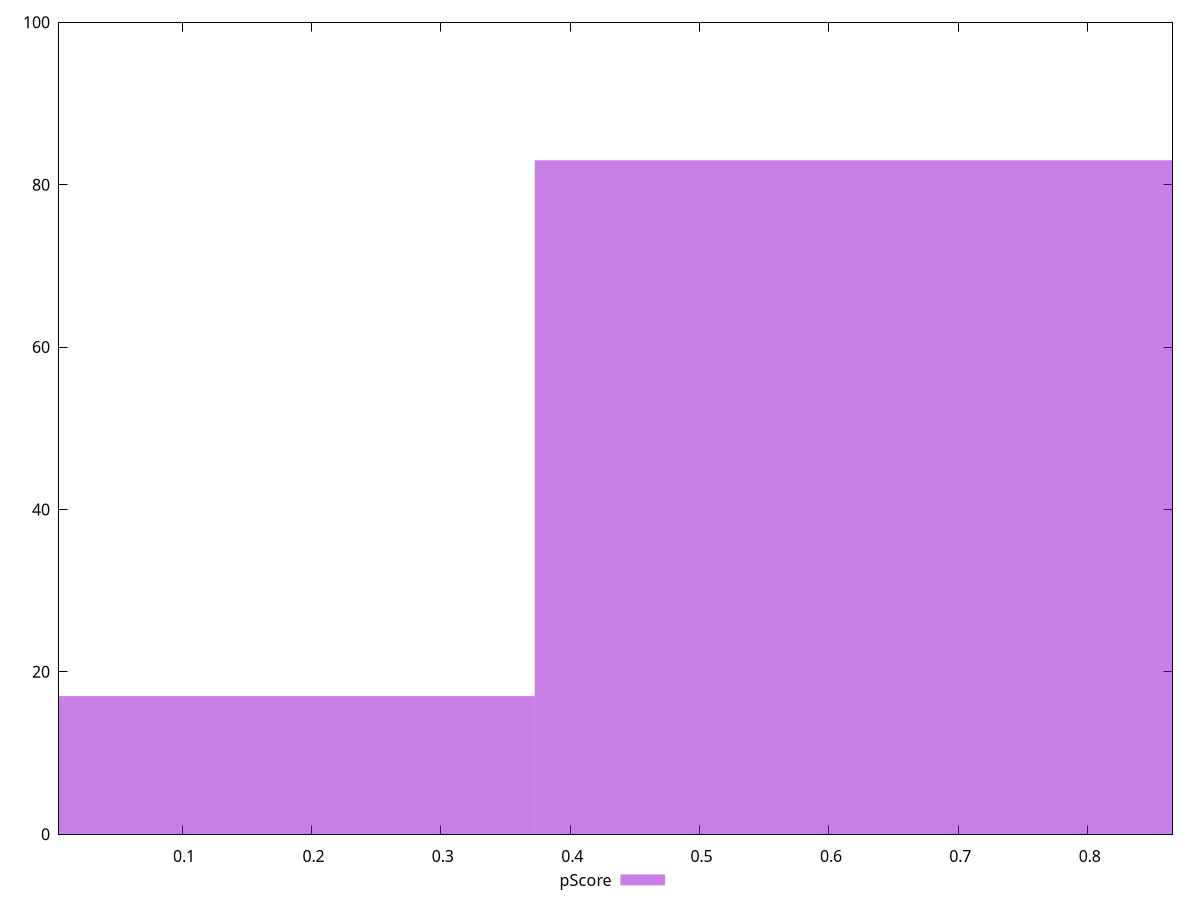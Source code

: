 reset

$pScore <<EOF
0.7451269211133082 83
0 17
EOF

set key outside below
set boxwidth 0.7451269211133082
set xrange [0.004894105416331451:0.8655959825000461]
set yrange [0:100]
set trange [0:100]
set style fill transparent solid 0.5 noborder
set terminal svg size 640, 490 enhanced background rgb 'white'
set output "reports/report_00032_2021-02-25T10-28-15.087Z/cumulative-layout-shift/samples/astro/pScore/histogram.svg"

plot $pScore title "pScore" with boxes

reset
